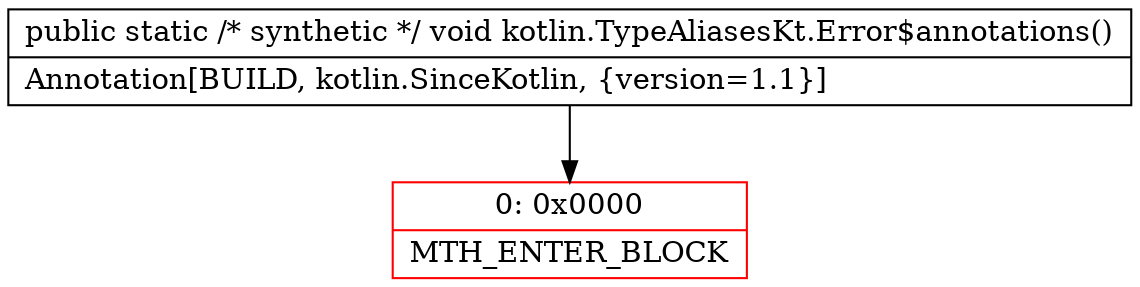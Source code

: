 digraph "CFG forkotlin.TypeAliasesKt.Error$annotations()V" {
subgraph cluster_Region_228039272 {
label = "R(0)";
node [shape=record,color=blue];
}
Node_0 [shape=record,color=red,label="{0\:\ 0x0000|MTH_ENTER_BLOCK\l}"];
MethodNode[shape=record,label="{public static \/* synthetic *\/ void kotlin.TypeAliasesKt.Error$annotations()  | Annotation[BUILD, kotlin.SinceKotlin, \{version=1.1\}]\l}"];
MethodNode -> Node_0;
}

